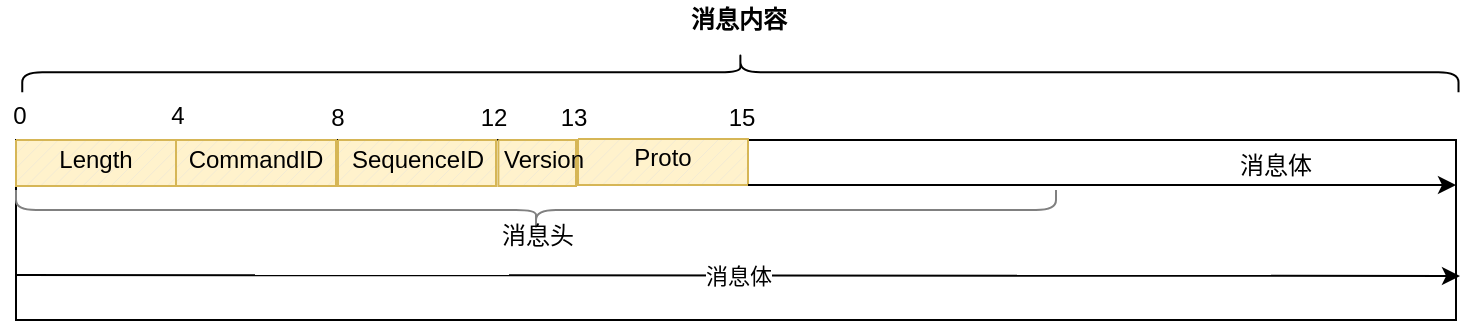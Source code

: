 <mxfile version="14.7.7" type="github">
  <diagram id="yinXIE5AYlkKIpmGymxK" name="Page-1">
    <mxGraphModel dx="1422" dy="833" grid="1" gridSize="10" guides="1" tooltips="1" connect="1" arrows="1" fold="1" page="1" pageScale="1" pageWidth="827" pageHeight="1169" math="0" shadow="0">
      <root>
        <mxCell id="0" />
        <mxCell id="1" parent="0" />
        <mxCell id="Hgcuz3-H3vMZSUiwUz42-9" value="" style="rounded=0;whiteSpace=wrap;html=1;" parent="1" vertex="1">
          <mxGeometry x="40" y="150" width="720" height="90" as="geometry" />
        </mxCell>
        <mxCell id="0QURrS45yJ3HblQKmMUU-26" value="" style="verticalLabelPosition=bottom;verticalAlign=top;html=1;shape=mxgraph.basic.patternFillRect;fillStyle=diag;step=5;fillStrokeWidth=0.2;fillStrokeColor=#dddddd;rounded=1;fillColor=#fff2cc;strokeColor=#d6b656;align=center;fontFamily=Georgia;" parent="1" vertex="1">
          <mxGeometry x="40" y="150" width="80" height="23" as="geometry" />
        </mxCell>
        <mxCell id="0QURrS45yJ3HblQKmMUU-27" value="" style="verticalLabelPosition=bottom;verticalAlign=top;html=1;shape=mxgraph.basic.patternFillRect;fillStyle=diag;step=5;fillStrokeWidth=0.2;fillStrokeColor=#dddddd;rounded=1;fillColor=#fff2cc;strokeColor=#d6b656;" parent="1" vertex="1">
          <mxGeometry x="120" y="150" width="80" height="23" as="geometry" />
        </mxCell>
        <mxCell id="0QURrS45yJ3HblQKmMUU-28" value="" style="verticalLabelPosition=bottom;verticalAlign=top;html=1;shape=mxgraph.basic.patternFillRect;fillStyle=diag;step=5;fillStrokeWidth=0.2;fillStrokeColor=#dddddd;rounded=1;fillColor=#fff2cc;strokeColor=#d6b656;" parent="1" vertex="1">
          <mxGeometry x="201" y="150" width="79" height="23" as="geometry" />
        </mxCell>
        <mxCell id="Hgcuz3-H3vMZSUiwUz42-1" value="" style="verticalLabelPosition=bottom;verticalAlign=top;html=1;shape=mxgraph.basic.patternFillRect;fillStyle=diag;step=5;fillStrokeWidth=0.2;fillStrokeColor=#dddddd;rounded=1;fillColor=#fff2cc;strokeColor=#d6b656;" parent="1" vertex="1">
          <mxGeometry x="281.19" y="150" width="38.81" height="23" as="geometry" />
        </mxCell>
        <mxCell id="Hgcuz3-H3vMZSUiwUz42-3" value="" style="verticalLabelPosition=bottom;verticalAlign=top;html=1;shape=mxgraph.basic.patternFillRect;fillStyle=diag;step=5;fillStrokeWidth=0.2;fillStrokeColor=#dddddd;rounded=1;fillColor=#fff2cc;strokeColor=#d6b656;" parent="1" vertex="1">
          <mxGeometry x="321" y="149.5" width="85" height="23" as="geometry" />
        </mxCell>
        <mxCell id="CPTn1om1HVJnCBgDZQZU-1" value="" style="shape=curlyBracket;whiteSpace=wrap;html=1;rounded=1;rotation=90;" parent="1" vertex="1">
          <mxGeometry x="392.19" y="-242.94" width="20" height="718.13" as="geometry" />
        </mxCell>
        <mxCell id="CPTn1om1HVJnCBgDZQZU-2" value="&lt;b&gt;消息内容&lt;/b&gt;" style="text;html=1;align=center;verticalAlign=middle;resizable=0;points=[];autosize=1;strokeColor=none;" parent="1" vertex="1">
          <mxGeometry x="371.19" y="80" width="60" height="20" as="geometry" />
        </mxCell>
        <mxCell id="CPTn1om1HVJnCBgDZQZU-6" value="&lt;font&gt;Length&lt;/font&gt;" style="text;html=1;strokeColor=none;fillColor=none;align=center;verticalAlign=middle;whiteSpace=wrap;rounded=0;fontFamily=Helvetica;" parent="1" vertex="1">
          <mxGeometry x="60" y="150" width="40" height="20" as="geometry" />
        </mxCell>
        <mxCell id="CPTn1om1HVJnCBgDZQZU-7" value="&lt;span&gt;CommandID&lt;/span&gt;" style="text;html=1;strokeColor=none;fillColor=none;align=center;verticalAlign=middle;whiteSpace=wrap;rounded=0;" parent="1" vertex="1">
          <mxGeometry x="140" y="150" width="40" height="20" as="geometry" />
        </mxCell>
        <mxCell id="CPTn1om1HVJnCBgDZQZU-14" value="&lt;span lang=&quot;EN-US&quot;&gt;&lt;font style=&quot;font-size: 12px&quot;&gt;SequenceID&lt;/font&gt;&lt;/span&gt;" style="text;html=1;strokeColor=none;fillColor=none;align=center;verticalAlign=middle;whiteSpace=wrap;rounded=0;" parent="1" vertex="1">
          <mxGeometry x="210.5" y="150" width="60" height="20" as="geometry" />
        </mxCell>
        <mxCell id="CPTn1om1HVJnCBgDZQZU-15" value="Version" style="text;html=1;strokeColor=none;fillColor=none;align=center;verticalAlign=middle;whiteSpace=wrap;rounded=0;" parent="1" vertex="1">
          <mxGeometry x="284" y="150" width="40" height="20" as="geometry" />
        </mxCell>
        <mxCell id="CPTn1om1HVJnCBgDZQZU-17" value="&lt;span&gt;Proto&lt;/span&gt;" style="text;html=1;strokeColor=none;fillColor=none;align=center;verticalAlign=middle;whiteSpace=wrap;rounded=0;" parent="1" vertex="1">
          <mxGeometry x="347" y="148.5" width="33" height="20" as="geometry" />
        </mxCell>
        <mxCell id="CPTn1om1HVJnCBgDZQZU-24" value="0" style="text;html=1;strokeColor=none;fillColor=none;align=center;verticalAlign=middle;whiteSpace=wrap;rounded=0;" parent="1" vertex="1">
          <mxGeometry x="37" y="133" width="10" height="10" as="geometry" />
        </mxCell>
        <mxCell id="CPTn1om1HVJnCBgDZQZU-25" value="4" style="text;html=1;strokeColor=none;fillColor=none;align=center;verticalAlign=middle;whiteSpace=wrap;rounded=0;" parent="1" vertex="1">
          <mxGeometry x="116" y="133" width="10" height="10" as="geometry" />
        </mxCell>
        <mxCell id="CPTn1om1HVJnCBgDZQZU-26" value="8" style="text;html=1;strokeColor=none;fillColor=none;align=center;verticalAlign=middle;whiteSpace=wrap;rounded=0;" parent="1" vertex="1">
          <mxGeometry x="196" y="134" width="10" height="10" as="geometry" />
        </mxCell>
        <mxCell id="CPTn1om1HVJnCBgDZQZU-27" value="12" style="text;html=1;strokeColor=none;fillColor=none;align=center;verticalAlign=middle;whiteSpace=wrap;rounded=0;" parent="1" vertex="1">
          <mxGeometry x="274" y="134" width="10" height="10" as="geometry" />
        </mxCell>
        <mxCell id="CPTn1om1HVJnCBgDZQZU-28" value="13" style="text;html=1;strokeColor=none;fillColor=none;align=center;verticalAlign=middle;whiteSpace=wrap;rounded=0;" parent="1" vertex="1">
          <mxGeometry x="314" y="134" width="10" height="10" as="geometry" />
        </mxCell>
        <mxCell id="CPTn1om1HVJnCBgDZQZU-29" value="15" style="text;html=1;strokeColor=none;fillColor=none;align=center;verticalAlign=middle;whiteSpace=wrap;rounded=0;" parent="1" vertex="1">
          <mxGeometry x="398" y="134" width="10" height="10" as="geometry" />
        </mxCell>
        <mxCell id="CPTn1om1HVJnCBgDZQZU-34" value="" style="endArrow=classic;html=1;exitX=1;exitY=1;exitDx=0;exitDy=0;exitPerimeter=0;entryX=1;entryY=0.25;entryDx=0;entryDy=0;" parent="1" source="Hgcuz3-H3vMZSUiwUz42-3" target="Hgcuz3-H3vMZSUiwUz42-9" edge="1">
          <mxGeometry width="50" height="50" relative="1" as="geometry">
            <mxPoint x="590" y="190" as="sourcePoint" />
            <mxPoint x="640" y="140" as="targetPoint" />
          </mxGeometry>
        </mxCell>
        <mxCell id="CPTn1om1HVJnCBgDZQZU-35" value="消息体" style="text;html=1;strokeColor=none;fillColor=none;align=center;verticalAlign=middle;whiteSpace=wrap;rounded=0;" parent="1" vertex="1">
          <mxGeometry x="650" y="153" width="40" height="20" as="geometry" />
        </mxCell>
        <mxCell id="CPTn1om1HVJnCBgDZQZU-38" value="" style="endArrow=classic;html=1;exitX=0;exitY=0.75;exitDx=0;exitDy=0;" parent="1" source="Hgcuz3-H3vMZSUiwUz42-9" edge="1">
          <mxGeometry relative="1" as="geometry">
            <mxPoint x="534.5" y="210" as="sourcePoint" />
            <mxPoint x="762" y="218" as="targetPoint" />
          </mxGeometry>
        </mxCell>
        <mxCell id="CPTn1om1HVJnCBgDZQZU-39" value="消息体" style="edgeLabel;resizable=0;html=1;align=center;verticalAlign=middle;" parent="CPTn1om1HVJnCBgDZQZU-38" connectable="0" vertex="1">
          <mxGeometry relative="1" as="geometry" />
        </mxCell>
        <mxCell id="CPTn1om1HVJnCBgDZQZU-42" value="" style="shape=curlyBracket;whiteSpace=wrap;html=1;rounded=1;flipH=1;rotation=90;fontColor=#CCFF99;strokeColor=#808080;" parent="1" vertex="1">
          <mxGeometry x="290" y="-75" width="20" height="520" as="geometry" />
        </mxCell>
        <mxCell id="CPTn1om1HVJnCBgDZQZU-43" value="消息头" style="text;html=1;strokeColor=none;fillColor=none;align=center;verticalAlign=middle;whiteSpace=wrap;rounded=0;" parent="1" vertex="1">
          <mxGeometry x="281" y="188" width="40" height="20" as="geometry" />
        </mxCell>
      </root>
    </mxGraphModel>
  </diagram>
</mxfile>
